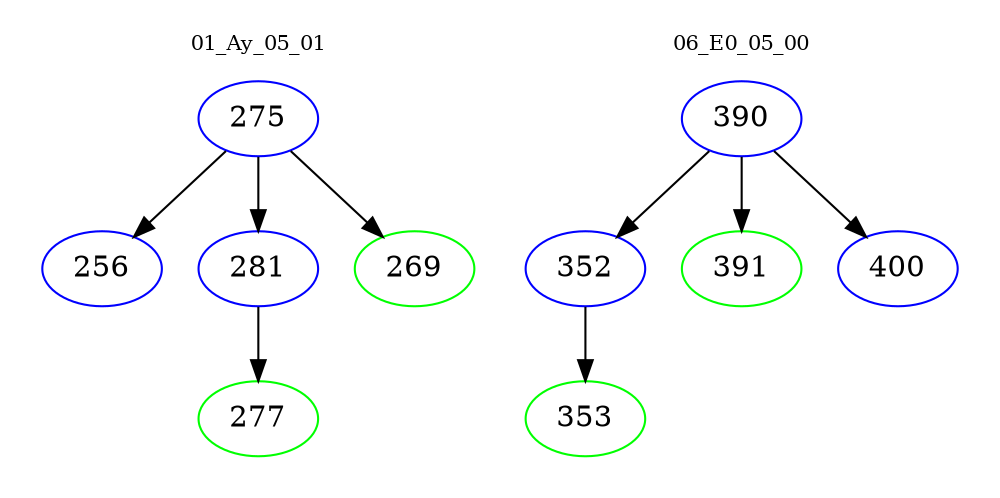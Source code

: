 digraph{
subgraph cluster_0 {
color = white
label = "01_Ay_05_01";
fontsize=10;
T0_275 [label="275", color="blue"]
T0_275 -> T0_256 [color="black"]
T0_256 [label="256", color="blue"]
T0_275 -> T0_281 [color="black"]
T0_281 [label="281", color="blue"]
T0_281 -> T0_277 [color="black"]
T0_277 [label="277", color="green"]
T0_275 -> T0_269 [color="black"]
T0_269 [label="269", color="green"]
}
subgraph cluster_1 {
color = white
label = "06_E0_05_00";
fontsize=10;
T1_390 [label="390", color="blue"]
T1_390 -> T1_352 [color="black"]
T1_352 [label="352", color="blue"]
T1_352 -> T1_353 [color="black"]
T1_353 [label="353", color="green"]
T1_390 -> T1_391 [color="black"]
T1_391 [label="391", color="green"]
T1_390 -> T1_400 [color="black"]
T1_400 [label="400", color="blue"]
}
}

